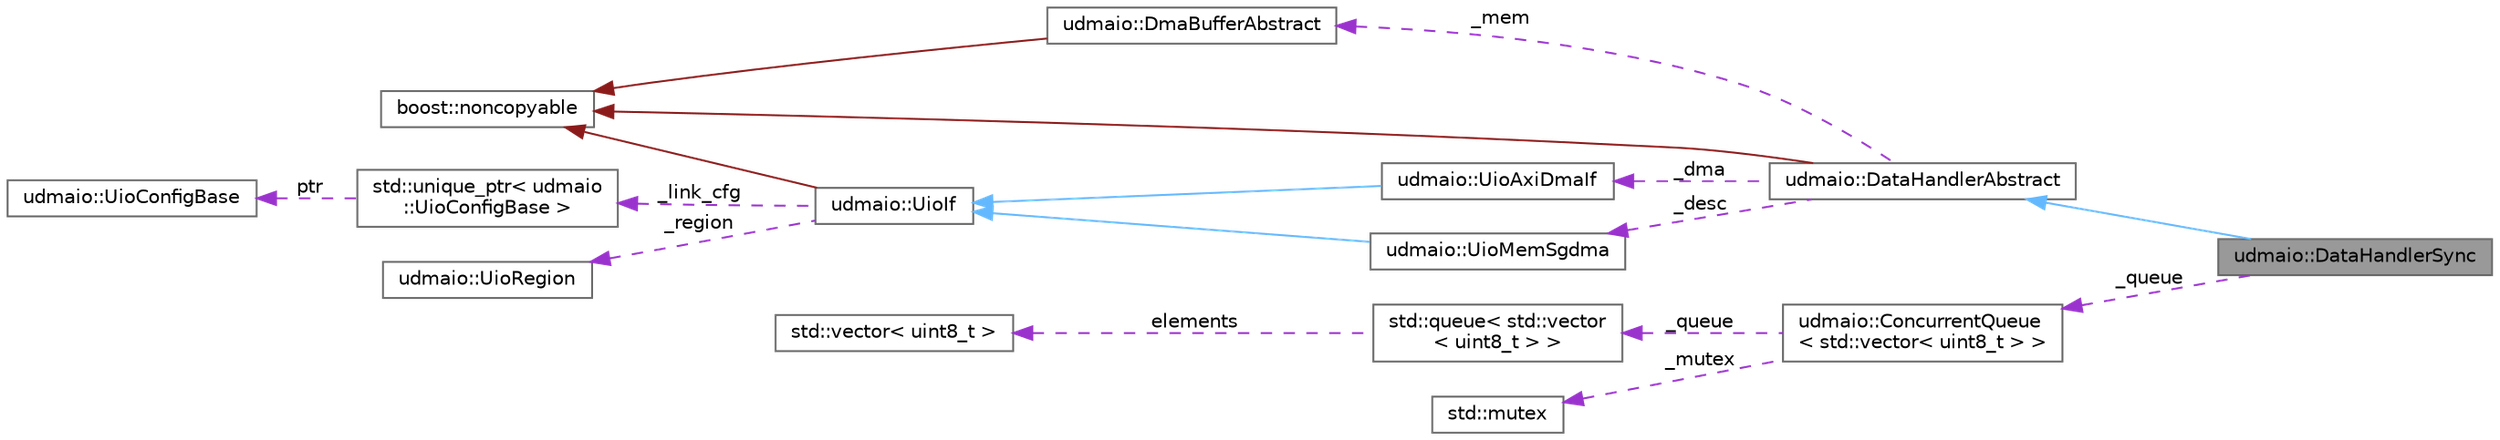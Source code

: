 digraph "udmaio::DataHandlerSync"
{
 // INTERACTIVE_SVG=YES
 // LATEX_PDF_SIZE
  bgcolor="transparent";
  edge [fontname=Helvetica,fontsize=10,labelfontname=Helvetica,labelfontsize=10];
  node [fontname=Helvetica,fontsize=10,shape=box,height=0.2,width=0.4];
  rankdir="LR";
  Node1 [label="udmaio::DataHandlerSync",height=0.2,width=0.4,color="gray40", fillcolor="grey60", style="filled", fontcolor="black",tooltip="Synchronous data handler with blocking read interface."];
  Node2 -> Node1 [dir="back",color="steelblue1",style="solid"];
  Node2 [label="udmaio::DataHandlerAbstract",height=0.2,width=0.4,color="gray40", fillcolor="white", style="filled",URL="$classudmaio_1_1_data_handler_abstract.html",tooltip="Base class to implement a DMA data reception handler."];
  Node3 -> Node2 [dir="back",color="firebrick4",style="solid"];
  Node3 [label="boost::noncopyable",height=0.2,width=0.4,color="gray40", fillcolor="white", style="filled",tooltip=" "];
  Node4 -> Node2 [dir="back",color="darkorchid3",style="dashed",label=" _dma" ];
  Node4 [label="udmaio::UioAxiDmaIf",height=0.2,width=0.4,color="gray40", fillcolor="white", style="filled",URL="$classudmaio_1_1_uio_axi_dma_if.html",tooltip="Interface to AXI DMA Core."];
  Node5 -> Node4 [dir="back",color="steelblue1",style="solid"];
  Node5 [label="udmaio::UioIf",height=0.2,width=0.4,color="gray40", fillcolor="white", style="filled",URL="$classudmaio_1_1_uio_if.html",tooltip="Base class for UIO interfaces."];
  Node3 -> Node5 [dir="back",color="firebrick4",style="solid"];
  Node6 -> Node5 [dir="back",color="darkorchid3",style="dashed",label=" _link_cfg" ];
  Node6 [label="std::unique_ptr\< udmaio\l::UioConfigBase \>",height=0.2,width=0.4,color="gray40", fillcolor="white", style="filled",tooltip=" "];
  Node7 -> Node6 [dir="back",color="darkorchid3",style="dashed",label=" ptr" ];
  Node7 [label="udmaio::UioConfigBase",height=0.2,width=0.4,color="gray40", fillcolor="white", style="filled",URL="$classudmaio_1_1_uio_config_base.html",tooltip="Base class for UioDeviceInfo configuration."];
  Node8 -> Node5 [dir="back",color="darkorchid3",style="dashed",label=" _region" ];
  Node8 [label="udmaio::UioRegion",height=0.2,width=0.4,color="gray40", fillcolor="white", style="filled",URL="$structudmaio_1_1_uio_region.html",tooltip="General-purpose struct to define a memory area."];
  Node9 -> Node2 [dir="back",color="darkorchid3",style="dashed",label=" _desc" ];
  Node9 [label="udmaio::UioMemSgdma",height=0.2,width=0.4,color="gray40", fillcolor="white", style="filled",URL="$classudmaio_1_1_uio_mem_sgdma.html",tooltip="Interface to AXI DMA scatter-gather buffers & descriptors Uses a UioIf to access DMA descriptor memor..."];
  Node5 -> Node9 [dir="back",color="steelblue1",style="solid"];
  Node10 -> Node2 [dir="back",color="darkorchid3",style="dashed",label=" _mem" ];
  Node10 [label="udmaio::DmaBufferAbstract",height=0.2,width=0.4,color="gray40", fillcolor="white", style="filled",URL="$classudmaio_1_1_dma_buffer_abstract.html",tooltip="Base class for DMA data buffer."];
  Node3 -> Node10 [dir="back",color="firebrick4",style="solid"];
  Node11 -> Node1 [dir="back",color="darkorchid3",style="dashed",label=" _queue" ];
  Node11 [label="udmaio::ConcurrentQueue\l\< std::vector\< uint8_t \> \>",height=0.2,width=0.4,color="gray40", fillcolor="white", style="filled",URL="$classudmaio_1_1_concurrent_queue.html",tooltip=" "];
  Node12 -> Node11 [dir="back",color="darkorchid3",style="dashed",label=" _queue" ];
  Node12 [label="std::queue\< std::vector\l\< uint8_t \> \>",height=0.2,width=0.4,color="gray40", fillcolor="white", style="filled",tooltip=" "];
  Node13 -> Node12 [dir="back",color="darkorchid3",style="dashed",label=" elements" ];
  Node13 [label="std::vector\< uint8_t \>",height=0.2,width=0.4,color="gray40", fillcolor="white", style="filled",tooltip=" "];
  Node14 -> Node11 [dir="back",color="darkorchid3",style="dashed",label=" _mutex" ];
  Node14 [label="std::mutex",height=0.2,width=0.4,color="gray40", fillcolor="white", style="filled",tooltip=" "];
}
